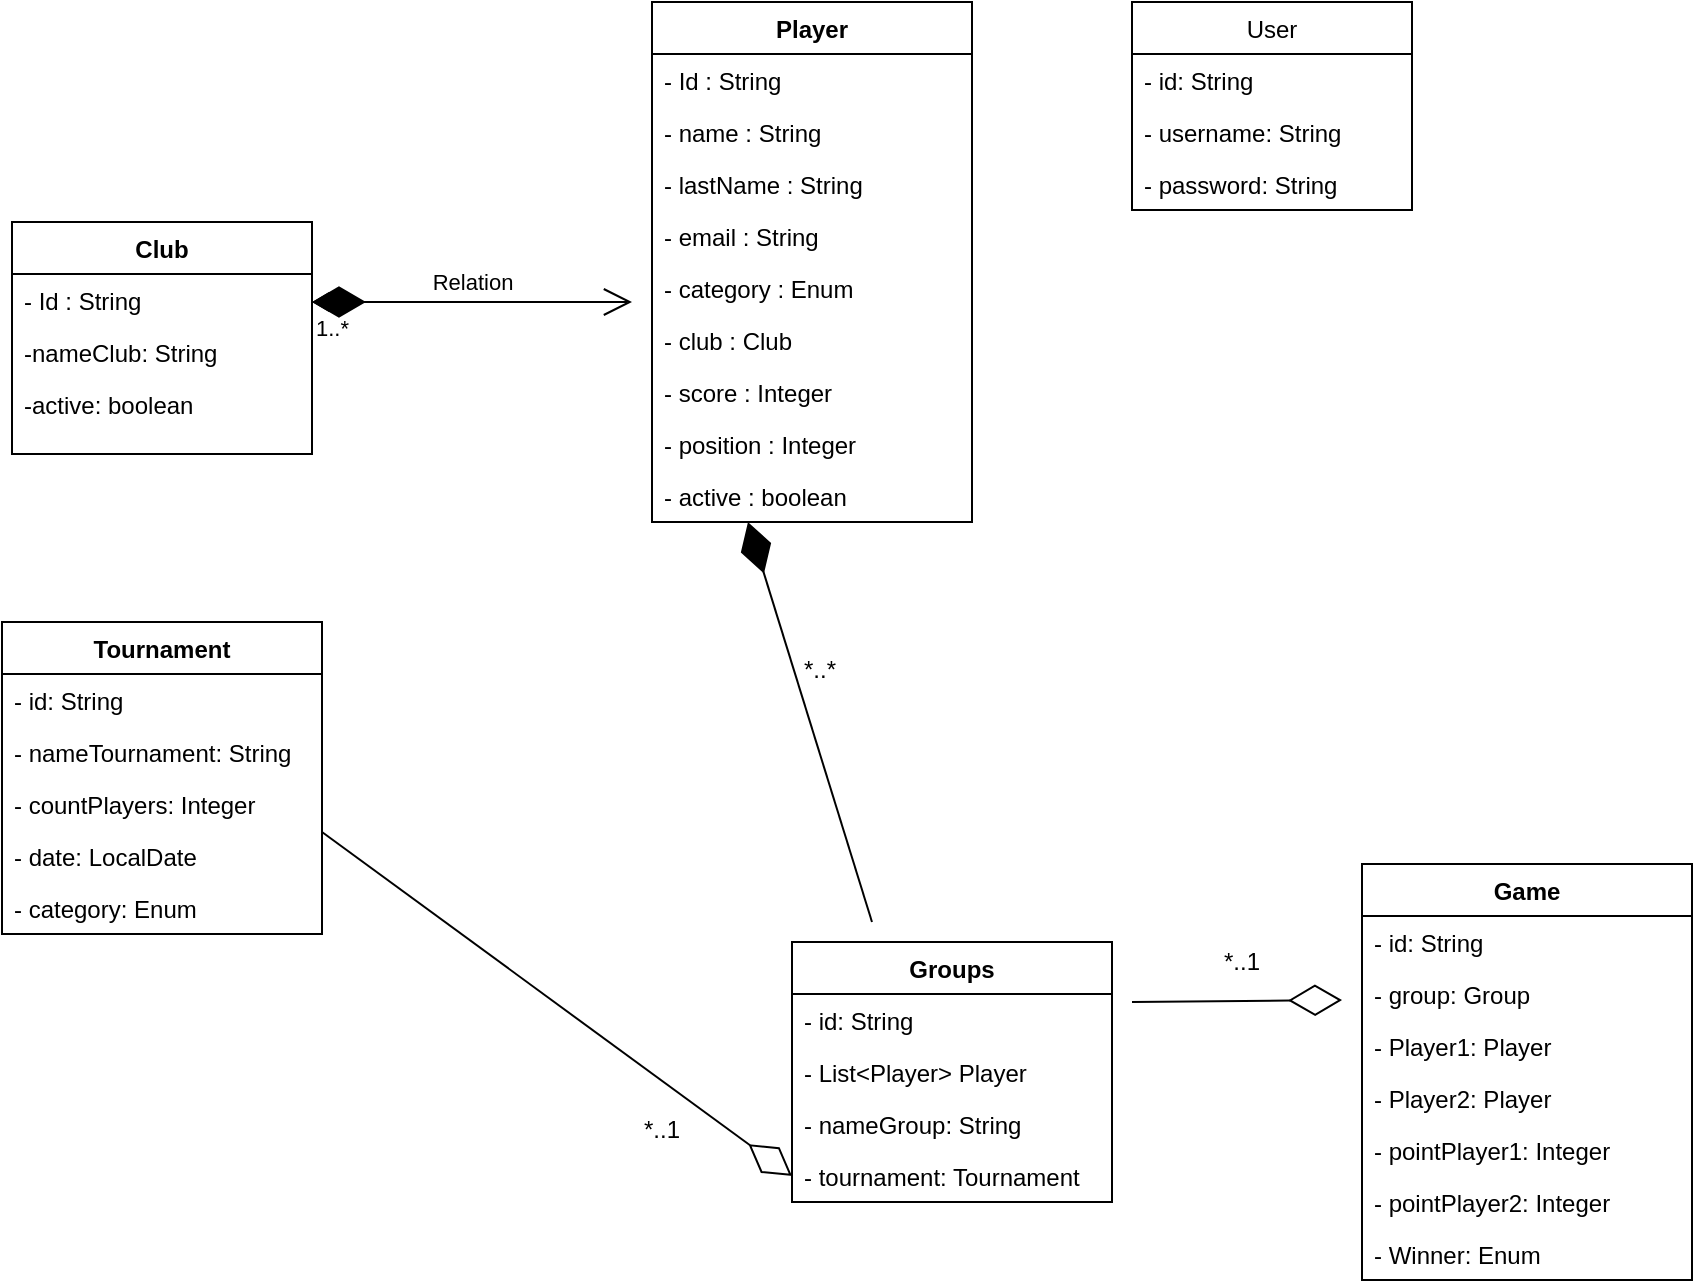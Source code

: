 <mxfile version="20.8.20" type="github">
  <diagram name="Page-1" id="c4acf3e9-155e-7222-9cf6-157b1a14988f">
    <mxGraphModel dx="1120" dy="495" grid="1" gridSize="10" guides="1" tooltips="1" connect="1" arrows="1" fold="1" page="1" pageScale="1" pageWidth="850" pageHeight="1100" background="none" math="0" shadow="0">
      <root>
        <mxCell id="0" />
        <mxCell id="1" parent="0" />
        <mxCell id="aGHP5oKlIyI7vVa59qsw-11" value="Player" style="swimlane;fontStyle=1;align=center;verticalAlign=top;childLayout=stackLayout;horizontal=1;startSize=26;horizontalStack=0;resizeParent=1;resizeParentMax=0;resizeLast=0;collapsible=1;marginBottom=0;" parent="1" vertex="1">
          <mxGeometry x="330" y="50" width="160" height="260" as="geometry" />
        </mxCell>
        <mxCell id="aGHP5oKlIyI7vVa59qsw-22" value="- Id : String" style="text;strokeColor=none;fillColor=none;align=left;verticalAlign=top;spacingLeft=4;spacingRight=4;overflow=hidden;rotatable=0;points=[[0,0.5],[1,0.5]];portConstraint=eastwest;" parent="aGHP5oKlIyI7vVa59qsw-11" vertex="1">
          <mxGeometry y="26" width="160" height="26" as="geometry" />
        </mxCell>
        <mxCell id="aGHP5oKlIyI7vVa59qsw-67" value="- name : String&#xa;" style="text;strokeColor=none;fillColor=none;align=left;verticalAlign=top;spacingLeft=4;spacingRight=4;overflow=hidden;rotatable=0;points=[[0,0.5],[1,0.5]];portConstraint=eastwest;" parent="aGHP5oKlIyI7vVa59qsw-11" vertex="1">
          <mxGeometry y="52" width="160" height="26" as="geometry" />
        </mxCell>
        <mxCell id="aGHP5oKlIyI7vVa59qsw-77" value="- lastName : String&#xa;" style="text;strokeColor=none;fillColor=none;align=left;verticalAlign=top;spacingLeft=4;spacingRight=4;overflow=hidden;rotatable=0;points=[[0,0.5],[1,0.5]];portConstraint=eastwest;" parent="aGHP5oKlIyI7vVa59qsw-11" vertex="1">
          <mxGeometry y="78" width="160" height="26" as="geometry" />
        </mxCell>
        <mxCell id="aGHP5oKlIyI7vVa59qsw-23" value="- email : String&#xa;" style="text;strokeColor=none;fillColor=none;align=left;verticalAlign=top;spacingLeft=4;spacingRight=4;overflow=hidden;rotatable=0;points=[[0,0.5],[1,0.5]];portConstraint=eastwest;" parent="aGHP5oKlIyI7vVa59qsw-11" vertex="1">
          <mxGeometry y="104" width="160" height="26" as="geometry" />
        </mxCell>
        <mxCell id="aGHP5oKlIyI7vVa59qsw-29" value="- category : Enum&#xa;" style="text;strokeColor=none;fillColor=none;align=left;verticalAlign=top;spacingLeft=4;spacingRight=4;overflow=hidden;rotatable=0;points=[[0,0.5],[1,0.5]];portConstraint=eastwest;" parent="aGHP5oKlIyI7vVa59qsw-11" vertex="1">
          <mxGeometry y="130" width="160" height="26" as="geometry" />
        </mxCell>
        <mxCell id="aGHP5oKlIyI7vVa59qsw-41" value="- club : Club&#xa;" style="text;strokeColor=none;fillColor=none;align=left;verticalAlign=top;spacingLeft=4;spacingRight=4;overflow=hidden;rotatable=0;points=[[0,0.5],[1,0.5]];portConstraint=eastwest;" parent="aGHP5oKlIyI7vVa59qsw-11" vertex="1">
          <mxGeometry y="156" width="160" height="26" as="geometry" />
        </mxCell>
        <mxCell id="aGHP5oKlIyI7vVa59qsw-60" value="- score : Integer&#xa;" style="text;strokeColor=none;fillColor=none;align=left;verticalAlign=top;spacingLeft=4;spacingRight=4;overflow=hidden;rotatable=0;points=[[0,0.5],[1,0.5]];portConstraint=eastwest;" parent="aGHP5oKlIyI7vVa59qsw-11" vertex="1">
          <mxGeometry y="182" width="160" height="26" as="geometry" />
        </mxCell>
        <mxCell id="aGHP5oKlIyI7vVa59qsw-42" value="- position : Integer&#xa;" style="text;strokeColor=none;fillColor=none;align=left;verticalAlign=top;spacingLeft=4;spacingRight=4;overflow=hidden;rotatable=0;points=[[0,0.5],[1,0.5]];portConstraint=eastwest;" parent="aGHP5oKlIyI7vVa59qsw-11" vertex="1">
          <mxGeometry y="208" width="160" height="26" as="geometry" />
        </mxCell>
        <mxCell id="aGHP5oKlIyI7vVa59qsw-12" value="- active : boolean&#xa;" style="text;strokeColor=none;fillColor=none;align=left;verticalAlign=top;spacingLeft=4;spacingRight=4;overflow=hidden;rotatable=0;points=[[0,0.5],[1,0.5]];portConstraint=eastwest;" parent="aGHP5oKlIyI7vVa59qsw-11" vertex="1">
          <mxGeometry y="234" width="160" height="26" as="geometry" />
        </mxCell>
        <mxCell id="aGHP5oKlIyI7vVa59qsw-30" value="Club" style="swimlane;fontStyle=1;align=center;verticalAlign=top;childLayout=stackLayout;horizontal=1;startSize=26;horizontalStack=0;resizeParent=1;resizeParentMax=0;resizeLast=0;collapsible=1;marginBottom=0;" parent="1" vertex="1">
          <mxGeometry x="10" y="160" width="150" height="116" as="geometry" />
        </mxCell>
        <mxCell id="aGHP5oKlIyI7vVa59qsw-36" value="- Id : String" style="text;strokeColor=none;fillColor=none;align=left;verticalAlign=top;spacingLeft=4;spacingRight=4;overflow=hidden;rotatable=0;points=[[0,0.5],[1,0.5]];portConstraint=eastwest;" parent="aGHP5oKlIyI7vVa59qsw-30" vertex="1">
          <mxGeometry y="26" width="150" height="26" as="geometry" />
        </mxCell>
        <mxCell id="aGHP5oKlIyI7vVa59qsw-37" value="-nameClub: String&#xa;" style="text;strokeColor=none;fillColor=none;align=left;verticalAlign=top;spacingLeft=4;spacingRight=4;overflow=hidden;rotatable=0;points=[[0,0.5],[1,0.5]];portConstraint=eastwest;" parent="aGHP5oKlIyI7vVa59qsw-30" vertex="1">
          <mxGeometry y="52" width="150" height="26" as="geometry" />
        </mxCell>
        <mxCell id="aGHP5oKlIyI7vVa59qsw-53" value="-active: boolean&#xa;" style="text;strokeColor=none;fillColor=none;align=left;verticalAlign=top;spacingLeft=4;spacingRight=4;overflow=hidden;rotatable=0;points=[[0,0.5],[1,0.5]];portConstraint=eastwest;" parent="aGHP5oKlIyI7vVa59qsw-30" vertex="1">
          <mxGeometry y="78" width="150" height="26" as="geometry" />
        </mxCell>
        <mxCell id="aGHP5oKlIyI7vVa59qsw-31" value="&#xa;" style="text;strokeColor=none;fillColor=none;align=left;verticalAlign=top;spacingLeft=4;spacingRight=4;overflow=hidden;rotatable=0;points=[[0,0.5],[1,0.5]];portConstraint=eastwest;" parent="aGHP5oKlIyI7vVa59qsw-30" vertex="1">
          <mxGeometry y="104" width="150" height="12" as="geometry" />
        </mxCell>
        <mxCell id="aGHP5oKlIyI7vVa59qsw-47" value="Relation" style="endArrow=open;html=1;endSize=12;startArrow=diamondThin;startSize=14;startFill=0;edgeStyle=orthogonalEdgeStyle;rounded=0;" parent="1" edge="1">
          <mxGeometry y="10" relative="1" as="geometry">
            <mxPoint x="160" y="200" as="sourcePoint" />
            <mxPoint x="320" y="200" as="targetPoint" />
            <mxPoint as="offset" />
          </mxGeometry>
        </mxCell>
        <mxCell id="aGHP5oKlIyI7vVa59qsw-48" value="1..*" style="edgeLabel;resizable=0;html=1;align=left;verticalAlign=top;" parent="aGHP5oKlIyI7vVa59qsw-47" connectable="0" vertex="1">
          <mxGeometry x="-1" relative="1" as="geometry" />
        </mxCell>
        <mxCell id="aGHP5oKlIyI7vVa59qsw-51" value="" style="endArrow=diamondThin;endFill=1;endSize=24;html=1;rounded=0;" parent="1" edge="1">
          <mxGeometry width="160" relative="1" as="geometry">
            <mxPoint x="310" y="200" as="sourcePoint" />
            <mxPoint x="160" y="200" as="targetPoint" />
          </mxGeometry>
        </mxCell>
        <mxCell id="aGHP5oKlIyI7vVa59qsw-68" value="User" style="swimlane;fontStyle=0;childLayout=stackLayout;horizontal=1;startSize=26;fillColor=none;horizontalStack=0;resizeParent=1;resizeParentMax=0;resizeLast=0;collapsible=1;marginBottom=0;" parent="1" vertex="1">
          <mxGeometry x="570" y="50" width="140" height="104" as="geometry" />
        </mxCell>
        <mxCell id="aGHP5oKlIyI7vVa59qsw-69" value="- id: String" style="text;strokeColor=none;fillColor=none;align=left;verticalAlign=top;spacingLeft=4;spacingRight=4;overflow=hidden;rotatable=0;points=[[0,0.5],[1,0.5]];portConstraint=eastwest;" parent="aGHP5oKlIyI7vVa59qsw-68" vertex="1">
          <mxGeometry y="26" width="140" height="26" as="geometry" />
        </mxCell>
        <mxCell id="aGHP5oKlIyI7vVa59qsw-70" value="- username: String" style="text;strokeColor=none;fillColor=none;align=left;verticalAlign=top;spacingLeft=4;spacingRight=4;overflow=hidden;rotatable=0;points=[[0,0.5],[1,0.5]];portConstraint=eastwest;" parent="aGHP5oKlIyI7vVa59qsw-68" vertex="1">
          <mxGeometry y="52" width="140" height="26" as="geometry" />
        </mxCell>
        <mxCell id="aGHP5oKlIyI7vVa59qsw-71" value="- password: String" style="text;strokeColor=none;fillColor=none;align=left;verticalAlign=top;spacingLeft=4;spacingRight=4;overflow=hidden;rotatable=0;points=[[0,0.5],[1,0.5]];portConstraint=eastwest;" parent="aGHP5oKlIyI7vVa59qsw-68" vertex="1">
          <mxGeometry y="78" width="140" height="26" as="geometry" />
        </mxCell>
        <mxCell id="aGHP5oKlIyI7vVa59qsw-79" value="Tournament" style="swimlane;fontStyle=1;align=center;verticalAlign=top;childLayout=stackLayout;horizontal=1;startSize=26;horizontalStack=0;resizeParent=1;resizeParentMax=0;resizeLast=0;collapsible=1;marginBottom=0;" parent="1" vertex="1">
          <mxGeometry x="5" y="360" width="160" height="156" as="geometry" />
        </mxCell>
        <mxCell id="aGHP5oKlIyI7vVa59qsw-84" value="- id: String" style="text;strokeColor=none;fillColor=none;align=left;verticalAlign=top;spacingLeft=4;spacingRight=4;overflow=hidden;rotatable=0;points=[[0,0.5],[1,0.5]];portConstraint=eastwest;" parent="aGHP5oKlIyI7vVa59qsw-79" vertex="1">
          <mxGeometry y="26" width="160" height="26" as="geometry" />
        </mxCell>
        <mxCell id="aGHP5oKlIyI7vVa59qsw-85" value="- nameTournament: String" style="text;strokeColor=none;fillColor=none;align=left;verticalAlign=top;spacingLeft=4;spacingRight=4;overflow=hidden;rotatable=0;points=[[0,0.5],[1,0.5]];portConstraint=eastwest;" parent="aGHP5oKlIyI7vVa59qsw-79" vertex="1">
          <mxGeometry y="52" width="160" height="26" as="geometry" />
        </mxCell>
        <mxCell id="aGHP5oKlIyI7vVa59qsw-87" value="- countPlayers: Integer" style="text;strokeColor=none;fillColor=none;align=left;verticalAlign=top;spacingLeft=4;spacingRight=4;overflow=hidden;rotatable=0;points=[[0,0.5],[1,0.5]];portConstraint=eastwest;" parent="aGHP5oKlIyI7vVa59qsw-79" vertex="1">
          <mxGeometry y="78" width="160" height="26" as="geometry" />
        </mxCell>
        <mxCell id="aGHP5oKlIyI7vVa59qsw-88" value="- date: LocalDate" style="text;strokeColor=none;fillColor=none;align=left;verticalAlign=top;spacingLeft=4;spacingRight=4;overflow=hidden;rotatable=0;points=[[0,0.5],[1,0.5]];portConstraint=eastwest;" parent="aGHP5oKlIyI7vVa59qsw-79" vertex="1">
          <mxGeometry y="104" width="160" height="26" as="geometry" />
        </mxCell>
        <mxCell id="IQOVlb8yQ3e7gv15u4pV-5" value="- category: Enum" style="text;strokeColor=none;fillColor=none;align=left;verticalAlign=top;spacingLeft=4;spacingRight=4;overflow=hidden;rotatable=0;points=[[0,0.5],[1,0.5]];portConstraint=eastwest;" parent="aGHP5oKlIyI7vVa59qsw-79" vertex="1">
          <mxGeometry y="130" width="160" height="26" as="geometry" />
        </mxCell>
        <mxCell id="aGHP5oKlIyI7vVa59qsw-89" value="Game" style="swimlane;fontStyle=1;align=center;verticalAlign=top;childLayout=stackLayout;horizontal=1;startSize=26;horizontalStack=0;resizeParent=1;resizeParentMax=0;resizeLast=0;collapsible=1;marginBottom=0;" parent="1" vertex="1">
          <mxGeometry x="685" y="481" width="165" height="208" as="geometry" />
        </mxCell>
        <mxCell id="lN_yU59QIsLF4l6UsCMG-7" value="- id: String" style="text;strokeColor=none;fillColor=none;align=left;verticalAlign=top;spacingLeft=4;spacingRight=4;overflow=hidden;rotatable=0;points=[[0,0.5],[1,0.5]];portConstraint=eastwest;" vertex="1" parent="aGHP5oKlIyI7vVa59qsw-89">
          <mxGeometry y="26" width="165" height="26" as="geometry" />
        </mxCell>
        <mxCell id="IQOVlb8yQ3e7gv15u4pV-1" value="- group: Group" style="text;strokeColor=none;fillColor=none;align=left;verticalAlign=top;spacingLeft=4;spacingRight=4;overflow=hidden;rotatable=0;points=[[0,0.5],[1,0.5]];portConstraint=eastwest;" parent="aGHP5oKlIyI7vVa59qsw-89" vertex="1">
          <mxGeometry y="52" width="165" height="26" as="geometry" />
        </mxCell>
        <mxCell id="IQOVlb8yQ3e7gv15u4pV-2" value="- Player1: Player&#xa;" style="text;strokeColor=none;fillColor=none;align=left;verticalAlign=top;spacingLeft=4;spacingRight=4;overflow=hidden;rotatable=0;points=[[0,0.5],[1,0.5]];portConstraint=eastwest;" parent="aGHP5oKlIyI7vVa59qsw-89" vertex="1">
          <mxGeometry y="78" width="165" height="26" as="geometry" />
        </mxCell>
        <mxCell id="lN_yU59QIsLF4l6UsCMG-1" value="- Player2: Player&#xa;" style="text;strokeColor=none;fillColor=none;align=left;verticalAlign=top;spacingLeft=4;spacingRight=4;overflow=hidden;rotatable=0;points=[[0,0.5],[1,0.5]];portConstraint=eastwest;" vertex="1" parent="aGHP5oKlIyI7vVa59qsw-89">
          <mxGeometry y="104" width="165" height="26" as="geometry" />
        </mxCell>
        <mxCell id="lN_yU59QIsLF4l6UsCMG-2" value="- pointPlayer1: Integer&#xa;" style="text;strokeColor=none;fillColor=none;align=left;verticalAlign=top;spacingLeft=4;spacingRight=4;overflow=hidden;rotatable=0;points=[[0,0.5],[1,0.5]];portConstraint=eastwest;" vertex="1" parent="aGHP5oKlIyI7vVa59qsw-89">
          <mxGeometry y="130" width="165" height="26" as="geometry" />
        </mxCell>
        <mxCell id="IQOVlb8yQ3e7gv15u4pV-3" value="- pointPlayer2: Integer&#xa;" style="text;strokeColor=none;fillColor=none;align=left;verticalAlign=top;spacingLeft=4;spacingRight=4;overflow=hidden;rotatable=0;points=[[0,0.5],[1,0.5]];portConstraint=eastwest;" parent="aGHP5oKlIyI7vVa59qsw-89" vertex="1">
          <mxGeometry y="156" width="165" height="26" as="geometry" />
        </mxCell>
        <mxCell id="IQOVlb8yQ3e7gv15u4pV-21" value="- Winner: Enum" style="text;strokeColor=none;fillColor=none;align=left;verticalAlign=top;spacingLeft=4;spacingRight=4;overflow=hidden;rotatable=0;points=[[0,0.5],[1,0.5]];portConstraint=eastwest;" parent="aGHP5oKlIyI7vVa59qsw-89" vertex="1">
          <mxGeometry y="182" width="165" height="26" as="geometry" />
        </mxCell>
        <mxCell id="IQOVlb8yQ3e7gv15u4pV-10" value="Groups" style="swimlane;fontStyle=1;align=center;verticalAlign=top;childLayout=stackLayout;horizontal=1;startSize=26;horizontalStack=0;resizeParent=1;resizeParentMax=0;resizeLast=0;collapsible=1;marginBottom=0;" parent="1" vertex="1">
          <mxGeometry x="400" y="520" width="160" height="130" as="geometry" />
        </mxCell>
        <mxCell id="IQOVlb8yQ3e7gv15u4pV-14" value="- id: String" style="text;strokeColor=none;fillColor=none;align=left;verticalAlign=top;spacingLeft=4;spacingRight=4;overflow=hidden;rotatable=0;points=[[0,0.5],[1,0.5]];portConstraint=eastwest;" parent="IQOVlb8yQ3e7gv15u4pV-10" vertex="1">
          <mxGeometry y="26" width="160" height="26" as="geometry" />
        </mxCell>
        <mxCell id="IQOVlb8yQ3e7gv15u4pV-17" value="- List&lt;Player&gt; Player" style="text;strokeColor=none;fillColor=none;align=left;verticalAlign=top;spacingLeft=4;spacingRight=4;overflow=hidden;rotatable=0;points=[[0,0.5],[1,0.5]];portConstraint=eastwest;" parent="IQOVlb8yQ3e7gv15u4pV-10" vertex="1">
          <mxGeometry y="52" width="160" height="26" as="geometry" />
        </mxCell>
        <mxCell id="IQOVlb8yQ3e7gv15u4pV-29" value="- nameGroup: String" style="text;strokeColor=none;fillColor=none;align=left;verticalAlign=top;spacingLeft=4;spacingRight=4;overflow=hidden;rotatable=0;points=[[0,0.5],[1,0.5]];portConstraint=eastwest;" parent="IQOVlb8yQ3e7gv15u4pV-10" vertex="1">
          <mxGeometry y="78" width="160" height="26" as="geometry" />
        </mxCell>
        <mxCell id="IQOVlb8yQ3e7gv15u4pV-11" value="- tournament: Tournament" style="text;strokeColor=none;fillColor=none;align=left;verticalAlign=top;spacingLeft=4;spacingRight=4;overflow=hidden;rotatable=0;points=[[0,0.5],[1,0.5]];portConstraint=eastwest;" parent="IQOVlb8yQ3e7gv15u4pV-10" vertex="1">
          <mxGeometry y="104" width="160" height="26" as="geometry" />
        </mxCell>
        <mxCell id="IQOVlb8yQ3e7gv15u4pV-28" value="*..1" style="text;strokeColor=none;fillColor=none;align=left;verticalAlign=top;spacingLeft=4;spacingRight=4;overflow=hidden;rotatable=0;points=[[0,0.5],[1,0.5]];portConstraint=eastwest;" parent="1" vertex="1">
          <mxGeometry x="320" y="600" width="100" height="26" as="geometry" />
        </mxCell>
        <mxCell id="IQOVlb8yQ3e7gv15u4pV-30" value="" style="endArrow=diamondThin;endFill=0;endSize=24;html=1;rounded=0;entryX=0;entryY=0.5;entryDx=0;entryDy=0;" parent="1" edge="1" target="IQOVlb8yQ3e7gv15u4pV-11">
          <mxGeometry width="160" relative="1" as="geometry">
            <mxPoint x="165" y="465" as="sourcePoint" />
            <mxPoint x="390" y="635" as="targetPoint" />
            <Array as="points" />
          </mxGeometry>
        </mxCell>
        <mxCell id="IQOVlb8yQ3e7gv15u4pV-31" value="*..1" style="text;strokeColor=none;fillColor=none;align=left;verticalAlign=top;spacingLeft=4;spacingRight=4;overflow=hidden;rotatable=0;points=[[0,0.5],[1,0.5]];portConstraint=eastwest;" parent="1" vertex="1">
          <mxGeometry x="610" y="516" width="100" height="26" as="geometry" />
        </mxCell>
        <mxCell id="lN_yU59QIsLF4l6UsCMG-12" value="" style="endArrow=diamondThin;endFill=0;endSize=24;html=1;rounded=0;" edge="1" parent="1">
          <mxGeometry width="160" relative="1" as="geometry">
            <mxPoint x="570" y="550" as="sourcePoint" />
            <mxPoint x="675" y="549" as="targetPoint" />
          </mxGeometry>
        </mxCell>
        <mxCell id="lN_yU59QIsLF4l6UsCMG-13" value="" style="endArrow=diamondThin;endFill=1;endSize=24;html=1;rounded=0;entryX=0.3;entryY=1;entryDx=0;entryDy=0;entryPerimeter=0;" edge="1" parent="1" target="aGHP5oKlIyI7vVa59qsw-12">
          <mxGeometry width="160" relative="1" as="geometry">
            <mxPoint x="440" y="510" as="sourcePoint" />
            <mxPoint x="500" y="500" as="targetPoint" />
          </mxGeometry>
        </mxCell>
        <mxCell id="lN_yU59QIsLF4l6UsCMG-14" value="*..*" style="text;strokeColor=none;fillColor=none;align=left;verticalAlign=top;spacingLeft=4;spacingRight=4;overflow=hidden;rotatable=0;points=[[0,0.5],[1,0.5]];portConstraint=eastwest;" vertex="1" parent="1">
          <mxGeometry x="400" y="370" width="100" height="26" as="geometry" />
        </mxCell>
      </root>
    </mxGraphModel>
  </diagram>
</mxfile>
